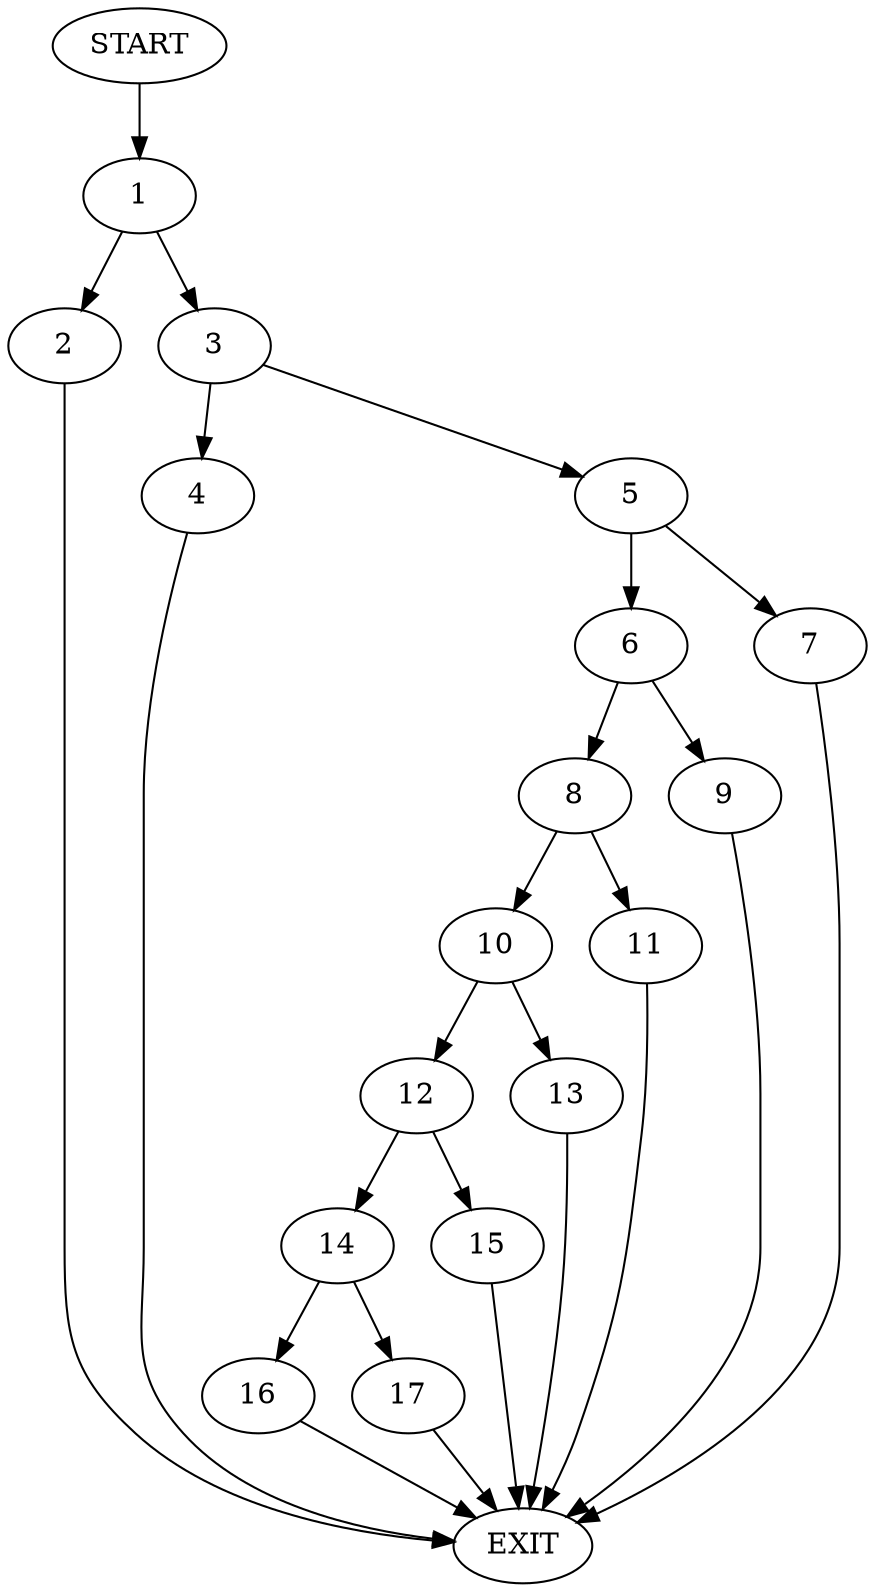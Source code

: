 digraph {
0 [label="START"]
18 [label="EXIT"]
0 -> 1
1 -> 2
1 -> 3
3 -> 4
3 -> 5
2 -> 18
5 -> 6
5 -> 7
4 -> 18
6 -> 8
6 -> 9
7 -> 18
8 -> 10
8 -> 11
9 -> 18
11 -> 18
10 -> 12
10 -> 13
13 -> 18
12 -> 14
12 -> 15
15 -> 18
14 -> 16
14 -> 17
16 -> 18
17 -> 18
}
